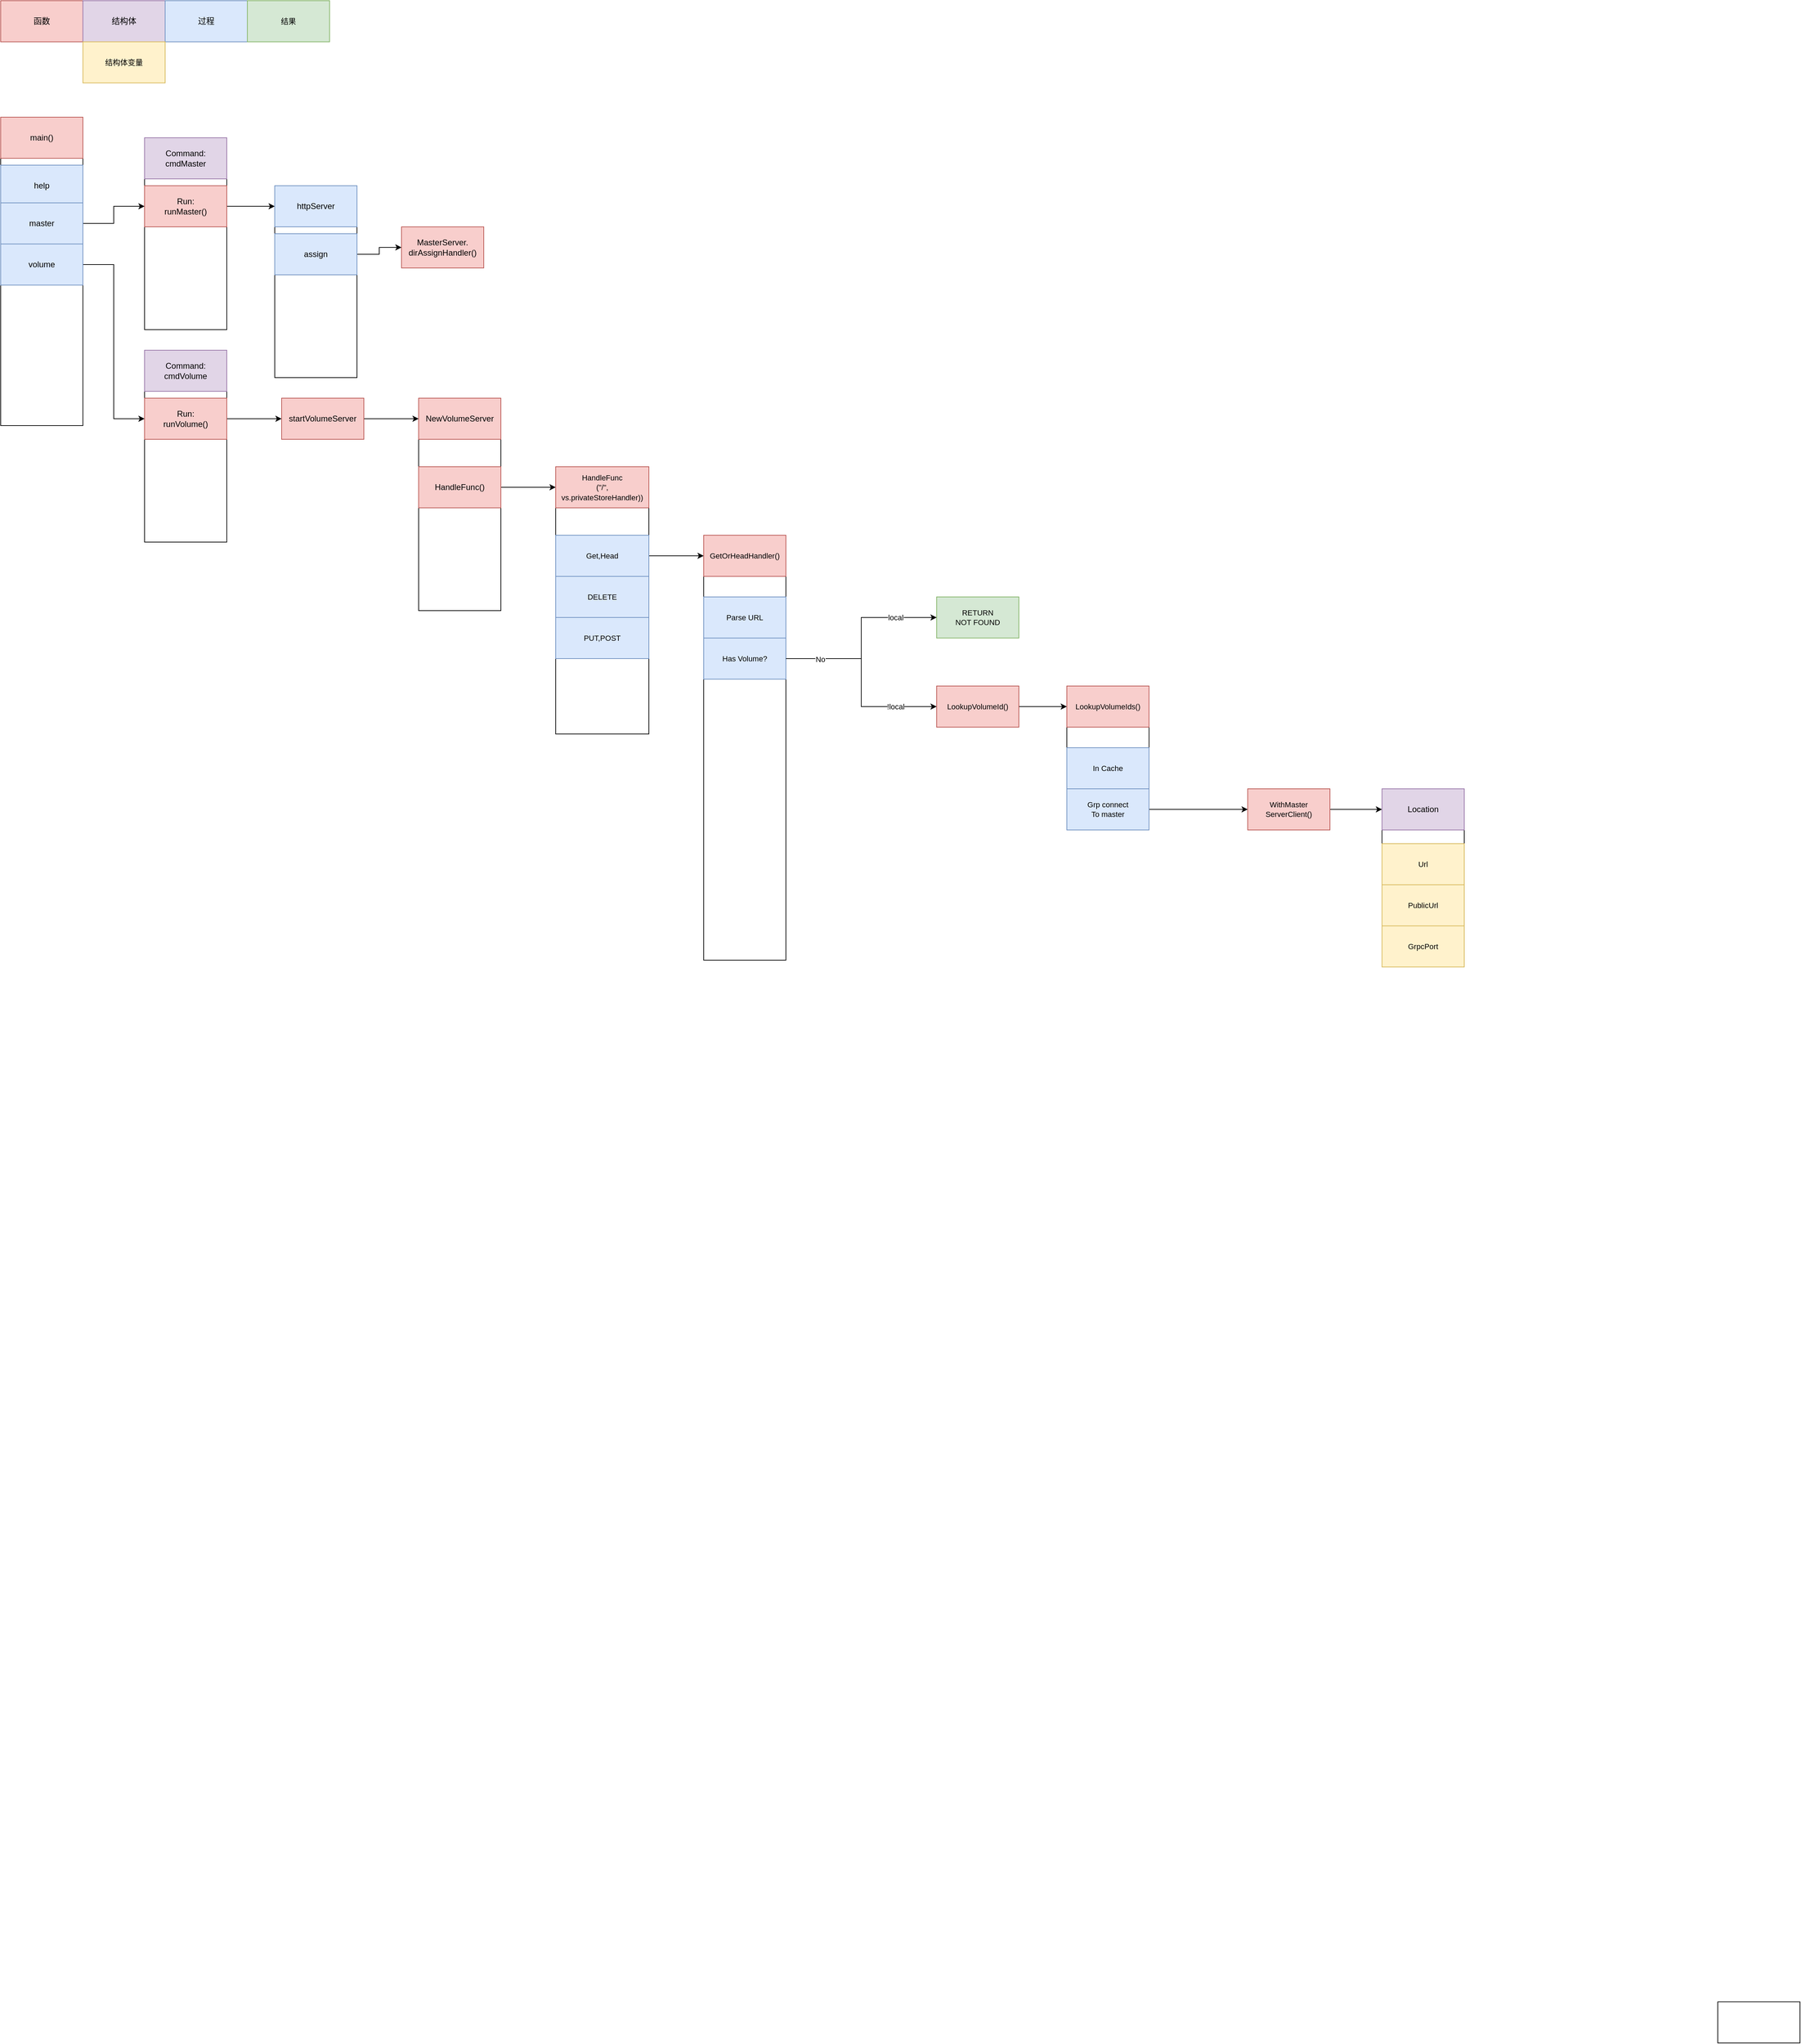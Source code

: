 <mxfile version="17.1.0" type="github" pages="2">
  <diagram id="TKP_l_NkvEUhYhY9nVAE" name="Seaweed Main">
    <mxGraphModel dx="2729" dy="1444" grid="1" gridSize="10" guides="1" tooltips="1" connect="1" arrows="1" fold="1" page="1" pageScale="1" pageWidth="827" pageHeight="1169" math="0" shadow="0">
      <root>
        <mxCell id="0" />
        <mxCell id="1" parent="0" />
        <mxCell id="2QZp9TgIWVi5iaSMI0KW-8" value="" style="edgeStyle=orthogonalEdgeStyle;rounded=0;orthogonalLoop=1;jettySize=auto;html=1;" edge="1" parent="1" source="2QZp9TgIWVi5iaSMI0KW-6" target="2QZp9TgIWVi5iaSMI0KW-7">
          <mxGeometry relative="1" as="geometry" />
        </mxCell>
        <mxCell id="2QZp9TgIWVi5iaSMI0KW-13" value="" style="edgeStyle=orthogonalEdgeStyle;rounded=0;orthogonalLoop=1;jettySize=auto;html=1;" edge="1" parent="1" source="2QZp9TgIWVi5iaSMI0KW-7" target="2QZp9TgIWVi5iaSMI0KW-12">
          <mxGeometry relative="1" as="geometry" />
        </mxCell>
        <mxCell id="2QZp9TgIWVi5iaSMI0KW-14" value="" style="rounded=0;whiteSpace=wrap;html=1;" vertex="1" parent="1">
          <mxGeometry x="424" y="280" width="120" height="280" as="geometry" />
        </mxCell>
        <mxCell id="2QZp9TgIWVi5iaSMI0KW-12" value="httpServer" style="whiteSpace=wrap;html=1;rounded=0;fillColor=#dae8fc;strokeColor=#6c8ebf;" vertex="1" parent="1">
          <mxGeometry x="424" y="280" width="120" height="60" as="geometry" />
        </mxCell>
        <mxCell id="2QZp9TgIWVi5iaSMI0KW-15" style="edgeStyle=orthogonalEdgeStyle;rounded=0;orthogonalLoop=1;jettySize=auto;html=1;exitX=0.5;exitY=1;exitDx=0;exitDy=0;" edge="1" parent="1" source="2QZp9TgIWVi5iaSMI0KW-12" target="2QZp9TgIWVi5iaSMI0KW-12">
          <mxGeometry relative="1" as="geometry" />
        </mxCell>
        <mxCell id="2QZp9TgIWVi5iaSMI0KW-18" value="" style="edgeStyle=orthogonalEdgeStyle;rounded=0;orthogonalLoop=1;jettySize=auto;html=1;" edge="1" parent="1" source="2QZp9TgIWVi5iaSMI0KW-16" target="2QZp9TgIWVi5iaSMI0KW-17">
          <mxGeometry relative="1" as="geometry" />
        </mxCell>
        <mxCell id="2QZp9TgIWVi5iaSMI0KW-16" value="assign" style="rounded=0;whiteSpace=wrap;html=1;fillColor=#dae8fc;strokeColor=#6c8ebf;" vertex="1" parent="1">
          <mxGeometry x="424" y="350" width="120" height="60" as="geometry" />
        </mxCell>
        <mxCell id="2QZp9TgIWVi5iaSMI0KW-17" value="MasterServer.&lt;br&gt;dirAssignHandler()" style="whiteSpace=wrap;html=1;rounded=0;fillColor=#f8cecc;strokeColor=#b85450;gradientColor=none;" vertex="1" parent="1">
          <mxGeometry x="609" y="340" width="120" height="60" as="geometry" />
        </mxCell>
        <mxCell id="2QZp9TgIWVi5iaSMI0KW-21" value="" style="rounded=0;whiteSpace=wrap;html=1;" vertex="1" parent="1">
          <mxGeometry x="234" y="210" width="120" height="280" as="geometry" />
        </mxCell>
        <mxCell id="2QZp9TgIWVi5iaSMI0KW-7" value="Run:&lt;br&gt;runMaster()" style="whiteSpace=wrap;html=1;rounded=0;fillColor=#f8cecc;strokeColor=#b85450;" vertex="1" parent="1">
          <mxGeometry x="234" y="280" width="120" height="60" as="geometry" />
        </mxCell>
        <mxCell id="2QZp9TgIWVi5iaSMI0KW-22" value="Command:&lt;br&gt;cmdMaster" style="rounded=0;whiteSpace=wrap;html=1;fillColor=#e1d5e7;strokeColor=#9673a6;" vertex="1" parent="1">
          <mxGeometry x="234" y="210" width="120" height="60" as="geometry" />
        </mxCell>
        <mxCell id="2QZp9TgIWVi5iaSMI0KW-24" value="函数" style="rounded=0;whiteSpace=wrap;html=1;fillColor=#f8cecc;strokeColor=#b85450;" vertex="1" parent="1">
          <mxGeometry x="24" y="10" width="120" height="60" as="geometry" />
        </mxCell>
        <mxCell id="2QZp9TgIWVi5iaSMI0KW-25" value="结构体" style="rounded=0;whiteSpace=wrap;html=1;fillColor=#e1d5e7;strokeColor=#9673a6;" vertex="1" parent="1">
          <mxGeometry x="144" y="10" width="120" height="60" as="geometry" />
        </mxCell>
        <mxCell id="2QZp9TgIWVi5iaSMI0KW-26" value="过程" style="rounded=0;whiteSpace=wrap;html=1;fillColor=#dae8fc;strokeColor=#6c8ebf;" vertex="1" parent="1">
          <mxGeometry x="264" y="10" width="120" height="60" as="geometry" />
        </mxCell>
        <mxCell id="2QZp9TgIWVi5iaSMI0KW-33" style="edgeStyle=orthogonalEdgeStyle;rounded=0;orthogonalLoop=1;jettySize=auto;html=1;exitX=1;exitY=0.5;exitDx=0;exitDy=0;entryX=0;entryY=0.5;entryDx=0;entryDy=0;" edge="1" parent="1" source="2QZp9TgIWVi5iaSMI0KW-29" target="2QZp9TgIWVi5iaSMI0KW-31">
          <mxGeometry relative="1" as="geometry" />
        </mxCell>
        <mxCell id="2QZp9TgIWVi5iaSMI0KW-30" value="" style="rounded=0;whiteSpace=wrap;html=1;" vertex="1" parent="1">
          <mxGeometry x="234" y="520" width="120" height="280" as="geometry" />
        </mxCell>
        <mxCell id="2QZp9TgIWVi5iaSMI0KW-37" value="" style="edgeStyle=orthogonalEdgeStyle;rounded=0;orthogonalLoop=1;jettySize=auto;html=1;" edge="1" parent="1" source="2QZp9TgIWVi5iaSMI0KW-31" target="2QZp9TgIWVi5iaSMI0KW-36">
          <mxGeometry relative="1" as="geometry" />
        </mxCell>
        <mxCell id="2QZp9TgIWVi5iaSMI0KW-31" value="Run:&lt;br&gt;runVolume()" style="whiteSpace=wrap;html=1;rounded=0;fillColor=#f8cecc;strokeColor=#b85450;" vertex="1" parent="1">
          <mxGeometry x="234" y="590" width="120" height="60" as="geometry" />
        </mxCell>
        <mxCell id="2QZp9TgIWVi5iaSMI0KW-32" value="Command:&lt;br&gt;cmdVolume" style="rounded=0;whiteSpace=wrap;html=1;fillColor=#e1d5e7;strokeColor=#9673a6;" vertex="1" parent="1">
          <mxGeometry x="234" y="520" width="120" height="60" as="geometry" />
        </mxCell>
        <mxCell id="2QZp9TgIWVi5iaSMI0KW-35" value="" style="rounded=0;whiteSpace=wrap;html=1;gradientColor=none;" vertex="1" parent="1">
          <mxGeometry x="2530" y="2930" width="120" height="60" as="geometry" />
        </mxCell>
        <mxCell id="2QZp9TgIWVi5iaSMI0KW-40" value="" style="edgeStyle=orthogonalEdgeStyle;rounded=0;orthogonalLoop=1;jettySize=auto;html=1;" edge="1" parent="1" source="2QZp9TgIWVi5iaSMI0KW-36" target="2QZp9TgIWVi5iaSMI0KW-39">
          <mxGeometry relative="1" as="geometry" />
        </mxCell>
        <mxCell id="2QZp9TgIWVi5iaSMI0KW-36" value="startVolumeServer" style="whiteSpace=wrap;html=1;rounded=0;fillColor=#f8cecc;strokeColor=#b85450;" vertex="1" parent="1">
          <mxGeometry x="434" y="590" width="120" height="60" as="geometry" />
        </mxCell>
        <mxCell id="2QZp9TgIWVi5iaSMI0KW-38" value="" style="group" vertex="1" connectable="0" parent="1">
          <mxGeometry x="24" y="180" width="120" height="450" as="geometry" />
        </mxCell>
        <mxCell id="2QZp9TgIWVi5iaSMI0KW-1" value="" style="rounded=0;whiteSpace=wrap;html=1;" vertex="1" parent="2QZp9TgIWVi5iaSMI0KW-38">
          <mxGeometry width="120" height="450" as="geometry" />
        </mxCell>
        <mxCell id="2QZp9TgIWVi5iaSMI0KW-2" value="main()" style="rounded=0;whiteSpace=wrap;html=1;fillColor=#f8cecc;strokeColor=#b85450;" vertex="1" parent="2QZp9TgIWVi5iaSMI0KW-38">
          <mxGeometry width="120" height="60" as="geometry" />
        </mxCell>
        <mxCell id="2QZp9TgIWVi5iaSMI0KW-4" value="help" style="rounded=0;whiteSpace=wrap;html=1;fillColor=#dae8fc;strokeColor=#6c8ebf;" vertex="1" parent="2QZp9TgIWVi5iaSMI0KW-38">
          <mxGeometry y="70" width="120" height="60" as="geometry" />
        </mxCell>
        <mxCell id="2QZp9TgIWVi5iaSMI0KW-6" value="master" style="rounded=0;whiteSpace=wrap;html=1;fillColor=#dae8fc;strokeColor=#6c8ebf;" vertex="1" parent="2QZp9TgIWVi5iaSMI0KW-38">
          <mxGeometry y="125" width="120" height="60" as="geometry" />
        </mxCell>
        <mxCell id="2QZp9TgIWVi5iaSMI0KW-29" value="volume" style="rounded=0;whiteSpace=wrap;html=1;fillColor=#dae8fc;strokeColor=#6c8ebf;" vertex="1" parent="2QZp9TgIWVi5iaSMI0KW-38">
          <mxGeometry y="185" width="120" height="60" as="geometry" />
        </mxCell>
        <mxCell id="2QZp9TgIWVi5iaSMI0KW-41" value="" style="rounded=0;whiteSpace=wrap;html=1;gradientColor=none;" vertex="1" parent="1">
          <mxGeometry x="634" y="590" width="120" height="310" as="geometry" />
        </mxCell>
        <mxCell id="2QZp9TgIWVi5iaSMI0KW-39" value="NewVolumeServer" style="whiteSpace=wrap;html=1;rounded=0;fillColor=#f8cecc;strokeColor=#b85450;" vertex="1" parent="1">
          <mxGeometry x="634" y="590" width="120" height="60" as="geometry" />
        </mxCell>
        <mxCell id="2QZp9TgIWVi5iaSMI0KW-45" value="" style="edgeStyle=orthogonalEdgeStyle;rounded=0;orthogonalLoop=1;jettySize=auto;html=1;" edge="1" parent="1" source="2QZp9TgIWVi5iaSMI0KW-43" target="2QZp9TgIWVi5iaSMI0KW-44">
          <mxGeometry relative="1" as="geometry" />
        </mxCell>
        <mxCell id="2QZp9TgIWVi5iaSMI0KW-43" value="HandleFunc()" style="rounded=0;whiteSpace=wrap;html=1;fillColor=#f8cecc;strokeColor=#b85450;" vertex="1" parent="1">
          <mxGeometry x="634" y="690" width="120" height="60" as="geometry" />
        </mxCell>
        <mxCell id="2QZp9TgIWVi5iaSMI0KW-46" value="" style="rounded=0;whiteSpace=wrap;html=1;fontSize=11;gradientColor=none;" vertex="1" parent="1">
          <mxGeometry x="834" y="690" width="136" height="390" as="geometry" />
        </mxCell>
        <mxCell id="2QZp9TgIWVi5iaSMI0KW-44" value="&lt;font style=&quot;font-size: 11px&quot;&gt;HandleFunc&lt;br style=&quot;font-size: 11px&quot;&gt;(&quot;/&quot;,&lt;br&gt;vs.privateStoreHandler))&lt;/font&gt;" style="rounded=0;whiteSpace=wrap;html=1;fillColor=#f8cecc;strokeColor=#b85450;align=center;verticalAlign=middle;" vertex="1" parent="1">
          <mxGeometry x="834" y="690" width="136" height="60" as="geometry" />
        </mxCell>
        <mxCell id="2QZp9TgIWVi5iaSMI0KW-55" style="edgeStyle=orthogonalEdgeStyle;rounded=0;orthogonalLoop=1;jettySize=auto;html=1;exitX=1;exitY=0.5;exitDx=0;exitDy=0;entryX=0;entryY=0.5;entryDx=0;entryDy=0;fontSize=11;" edge="1" parent="1" source="2QZp9TgIWVi5iaSMI0KW-47" target="2QZp9TgIWVi5iaSMI0KW-54">
          <mxGeometry relative="1" as="geometry" />
        </mxCell>
        <mxCell id="2QZp9TgIWVi5iaSMI0KW-47" value="Get,Head" style="rounded=0;whiteSpace=wrap;html=1;fontSize=11;fillColor=#dae8fc;strokeColor=#6c8ebf;" vertex="1" parent="1">
          <mxGeometry x="834" y="790" width="136" height="60" as="geometry" />
        </mxCell>
        <mxCell id="2QZp9TgIWVi5iaSMI0KW-48" value="DELETE" style="rounded=0;whiteSpace=wrap;html=1;fontSize=11;fillColor=#dae8fc;strokeColor=#6c8ebf;" vertex="1" parent="1">
          <mxGeometry x="834" y="850" width="136" height="60" as="geometry" />
        </mxCell>
        <mxCell id="2QZp9TgIWVi5iaSMI0KW-49" value="PUT,POST" style="rounded=0;whiteSpace=wrap;html=1;fontSize=11;fillColor=#dae8fc;strokeColor=#6c8ebf;" vertex="1" parent="1">
          <mxGeometry x="834" y="910" width="136" height="60" as="geometry" />
        </mxCell>
        <mxCell id="2QZp9TgIWVi5iaSMI0KW-56" value="" style="rounded=0;whiteSpace=wrap;html=1;fontSize=11;gradientColor=none;" vertex="1" parent="1">
          <mxGeometry x="1050" y="790" width="120" height="620" as="geometry" />
        </mxCell>
        <mxCell id="2QZp9TgIWVi5iaSMI0KW-54" value="GetOrHeadHandler()" style="rounded=0;whiteSpace=wrap;html=1;fontSize=11;fillColor=#f8cecc;strokeColor=#b85450;" vertex="1" parent="1">
          <mxGeometry x="1050" y="790" width="120" height="60" as="geometry" />
        </mxCell>
        <mxCell id="2QZp9TgIWVi5iaSMI0KW-57" value="Parse URL" style="rounded=0;whiteSpace=wrap;html=1;fontSize=11;fillColor=#dae8fc;strokeColor=#6c8ebf;" vertex="1" parent="1">
          <mxGeometry x="1050" y="880" width="120" height="60" as="geometry" />
        </mxCell>
        <mxCell id="2QZp9TgIWVi5iaSMI0KW-58" value="Has Volume?" style="rounded=0;whiteSpace=wrap;html=1;fontSize=11;fillColor=#dae8fc;strokeColor=#6c8ebf;" vertex="1" parent="1">
          <mxGeometry x="1050" y="940" width="120" height="60" as="geometry" />
        </mxCell>
        <mxCell id="2QZp9TgIWVi5iaSMI0KW-61" value="RETURN&lt;br&gt;NOT FOUND" style="rounded=0;whiteSpace=wrap;html=1;fontSize=11;fillColor=#d5e8d4;strokeColor=#82b366;" vertex="1" parent="1">
          <mxGeometry x="1390" y="880" width="120" height="60" as="geometry" />
        </mxCell>
        <mxCell id="2QZp9TgIWVi5iaSMI0KW-62" value="结果" style="rounded=0;whiteSpace=wrap;html=1;fontSize=11;fillColor=#d5e8d4;strokeColor=#82b366;" vertex="1" parent="1">
          <mxGeometry x="384" y="10" width="120" height="60" as="geometry" />
        </mxCell>
        <mxCell id="2QZp9TgIWVi5iaSMI0KW-65" value="" style="rounded=0;whiteSpace=wrap;html=1;fontSize=11;gradientColor=none;" vertex="1" parent="1">
          <mxGeometry x="1580" y="1010" width="120" height="210" as="geometry" />
        </mxCell>
        <mxCell id="2QZp9TgIWVi5iaSMI0KW-64" value="LookupVolumeIds()" style="rounded=0;whiteSpace=wrap;html=1;fontSize=11;fillColor=#f8cecc;strokeColor=#b85450;" vertex="1" parent="1">
          <mxGeometry x="1580" y="1010" width="120" height="60" as="geometry" />
        </mxCell>
        <mxCell id="2QZp9TgIWVi5iaSMI0KW-66" value="In Cache" style="rounded=0;whiteSpace=wrap;html=1;fontSize=11;fillColor=#dae8fc;strokeColor=#6c8ebf;" vertex="1" parent="1">
          <mxGeometry x="1580" y="1100" width="120" height="60" as="geometry" />
        </mxCell>
        <mxCell id="2QZp9TgIWVi5iaSMI0KW-77" style="edgeStyle=orthogonalEdgeStyle;rounded=0;orthogonalLoop=1;jettySize=auto;html=1;exitX=1;exitY=0.5;exitDx=0;exitDy=0;entryX=0;entryY=0.5;entryDx=0;entryDy=0;fontSize=11;" edge="1" parent="1" source="2QZp9TgIWVi5iaSMI0KW-67" target="2QZp9TgIWVi5iaSMI0KW-75">
          <mxGeometry relative="1" as="geometry" />
        </mxCell>
        <mxCell id="2QZp9TgIWVi5iaSMI0KW-67" value="Grp connect&lt;br&gt;To master" style="rounded=0;whiteSpace=wrap;html=1;fontSize=11;fillColor=#dae8fc;strokeColor=#6c8ebf;" vertex="1" parent="1">
          <mxGeometry x="1580" y="1160" width="120" height="60" as="geometry" />
        </mxCell>
        <mxCell id="2QZp9TgIWVi5iaSMI0KW-72" value="" style="group" vertex="1" connectable="0" parent="1">
          <mxGeometry x="1170.263" y="970.526" as="geometry" />
        </mxCell>
        <mxCell id="2QZp9TgIWVi5iaSMI0KW-60" style="edgeStyle=orthogonalEdgeStyle;rounded=0;orthogonalLoop=1;jettySize=auto;html=1;exitX=1;exitY=0.5;exitDx=0;exitDy=0;fontSize=11;" edge="1" parent="2QZp9TgIWVi5iaSMI0KW-72" source="2QZp9TgIWVi5iaSMI0KW-58">
          <mxGeometry relative="1" as="geometry">
            <mxPoint as="targetPoint" />
          </mxGeometry>
        </mxCell>
        <mxCell id="2QZp9TgIWVi5iaSMI0KW-63" style="edgeStyle=orthogonalEdgeStyle;rounded=0;orthogonalLoop=1;jettySize=auto;html=1;exitX=1;exitY=0.5;exitDx=0;exitDy=0;entryX=0;entryY=0.5;entryDx=0;entryDy=0;fontSize=11;" edge="1" parent="2QZp9TgIWVi5iaSMI0KW-72" source="2QZp9TgIWVi5iaSMI0KW-58" target="2QZp9TgIWVi5iaSMI0KW-61">
          <mxGeometry relative="1" as="geometry" />
        </mxCell>
        <mxCell id="2QZp9TgIWVi5iaSMI0KW-70" value="local" style="edgeLabel;html=1;align=center;verticalAlign=middle;resizable=0;points=[];fontSize=11;" vertex="1" connectable="0" parent="2QZp9TgIWVi5iaSMI0KW-63">
          <mxGeometry x="0.628" y="-1" relative="1" as="geometry">
            <mxPoint x="-8" y="-1" as="offset" />
          </mxGeometry>
        </mxCell>
        <mxCell id="pUnvvQ5tQq9JGl1ZnXXA-2" style="edgeStyle=orthogonalEdgeStyle;rounded=0;orthogonalLoop=1;jettySize=auto;html=1;exitX=1;exitY=0.5;exitDx=0;exitDy=0;fontSize=11;endArrow=classic;endFill=1;" edge="1" parent="1" source="2QZp9TgIWVi5iaSMI0KW-75" target="pUnvvQ5tQq9JGl1ZnXXA-1">
          <mxGeometry relative="1" as="geometry" />
        </mxCell>
        <mxCell id="2QZp9TgIWVi5iaSMI0KW-75" value="WithMaster&lt;br&gt;ServerClient()" style="rounded=0;whiteSpace=wrap;html=1;fontSize=11;fillColor=#f8cecc;strokeColor=#b85450;" vertex="1" parent="1">
          <mxGeometry x="1844" y="1160" width="120" height="60" as="geometry" />
        </mxCell>
        <mxCell id="2QZp9TgIWVi5iaSMI0KW-79" style="edgeStyle=orthogonalEdgeStyle;rounded=0;orthogonalLoop=1;jettySize=auto;html=1;exitX=1;exitY=0.5;exitDx=0;exitDy=0;entryX=0;entryY=0.5;entryDx=0;entryDy=0;fontSize=11;" edge="1" parent="1" source="2QZp9TgIWVi5iaSMI0KW-78" target="2QZp9TgIWVi5iaSMI0KW-64">
          <mxGeometry relative="1" as="geometry" />
        </mxCell>
        <mxCell id="2QZp9TgIWVi5iaSMI0KW-78" value="LookupVolumeId()" style="rounded=0;whiteSpace=wrap;html=1;fontSize=11;fillColor=#f8cecc;strokeColor=#b85450;" vertex="1" parent="1">
          <mxGeometry x="1390" y="1010" width="120" height="60" as="geometry" />
        </mxCell>
        <mxCell id="2QZp9TgIWVi5iaSMI0KW-68" style="edgeStyle=orthogonalEdgeStyle;rounded=0;orthogonalLoop=1;jettySize=auto;html=1;exitX=1;exitY=0.5;exitDx=0;exitDy=0;entryX=0;entryY=0.5;entryDx=0;entryDy=0;fontSize=11;" edge="1" parent="1" source="2QZp9TgIWVi5iaSMI0KW-58" target="2QZp9TgIWVi5iaSMI0KW-78">
          <mxGeometry relative="1" as="geometry" />
        </mxCell>
        <mxCell id="2QZp9TgIWVi5iaSMI0KW-69" value="!local" style="edgeLabel;html=1;align=center;verticalAlign=middle;resizable=0;points=[];fontSize=11;" vertex="1" connectable="0" parent="2QZp9TgIWVi5iaSMI0KW-68">
          <mxGeometry x="0.474" y="-2" relative="1" as="geometry">
            <mxPoint x="16" y="-2" as="offset" />
          </mxGeometry>
        </mxCell>
        <mxCell id="2QZp9TgIWVi5iaSMI0KW-71" value="No" style="edgeLabel;html=1;align=center;verticalAlign=middle;resizable=0;points=[];fontSize=11;" vertex="1" connectable="0" parent="2QZp9TgIWVi5iaSMI0KW-68">
          <mxGeometry x="-0.713" y="-1" relative="1" as="geometry">
            <mxPoint x="8" as="offset" />
          </mxGeometry>
        </mxCell>
        <mxCell id="pUnvvQ5tQq9JGl1ZnXXA-3" value="" style="rounded=0;whiteSpace=wrap;html=1;fontSize=11;" vertex="1" parent="1">
          <mxGeometry x="2040" y="1160" width="120" height="260" as="geometry" />
        </mxCell>
        <mxCell id="pUnvvQ5tQq9JGl1ZnXXA-1" value="Location" style="rounded=0;whiteSpace=wrap;html=1;fillColor=#e1d5e7;strokeColor=#9673a6;" vertex="1" parent="1">
          <mxGeometry x="2040" y="1160" width="120" height="60" as="geometry" />
        </mxCell>
        <mxCell id="pUnvvQ5tQq9JGl1ZnXXA-4" value="Url&lt;span style=&quot;color: rgba(0 , 0 , 0 , 0) ; font-family: monospace ; font-size: 0px&quot;&gt;%3CmxGraphModel%3E%3Croot%3E%3CmxCell%20id%3D%220%22%2F%3E%3CmxCell%20id%3D%221%22%20parent%3D%220%22%2F%3E%3CmxCell%20id%3D%222%22%20value%3D%22%E7%BB%93%E6%9E%84%E4%BD%93%22%20style%3D%22rounded%3D0%3BwhiteSpace%3Dwrap%3Bhtml%3D1%3BfillColor%3D%23e1d5e7%3BstrokeColor%3D%239673a6%3B%22%20vertex%3D%221%22%20parent%3D%221%22%3E%3CmxGeometry%20x%3D%22144%22%20y%3D%2210%22%20width%3D%22120%22%20height%3D%2260%22%20as%3D%22geometry%22%2F%3E%3C%2FmxCell%3E%3C%2Froot%3E%3C%2FmxGraphModel%3E&lt;/span&gt;" style="rounded=0;whiteSpace=wrap;html=1;fontSize=11;fillColor=#fff2cc;strokeColor=#d6b656;" vertex="1" parent="1">
          <mxGeometry x="2040" y="1240" width="120" height="60" as="geometry" />
        </mxCell>
        <mxCell id="pUnvvQ5tQq9JGl1ZnXXA-5" value="PublicUrl" style="rounded=0;whiteSpace=wrap;html=1;fontSize=11;fillColor=#fff2cc;strokeColor=#d6b656;" vertex="1" parent="1">
          <mxGeometry x="2040" y="1300" width="120" height="60" as="geometry" />
        </mxCell>
        <mxCell id="pUnvvQ5tQq9JGl1ZnXXA-6" value="GrpcPort" style="rounded=0;whiteSpace=wrap;html=1;fontSize=11;fillColor=#fff2cc;strokeColor=#d6b656;" vertex="1" parent="1">
          <mxGeometry x="2040" y="1360" width="120" height="60" as="geometry" />
        </mxCell>
        <mxCell id="pUnvvQ5tQq9JGl1ZnXXA-7" value="结构体变量" style="rounded=0;whiteSpace=wrap;html=1;fontSize=11;fillColor=#fff2cc;strokeColor=#d6b656;" vertex="1" parent="1">
          <mxGeometry x="144" y="70" width="120" height="60" as="geometry" />
        </mxCell>
      </root>
    </mxGraphModel>
  </diagram>
  <diagram id="rbpQ4WwVSvaWabQ_qFNr" name="Struct">
    <mxGraphModel dx="2047" dy="1083" grid="1" gridSize="10" guides="1" tooltips="1" connect="1" arrows="1" fold="1" page="1" pageScale="1" pageWidth="827" pageHeight="1169" math="0" shadow="0">
      <root>
        <mxCell id="4Ap923If_wzQnMoXxm1m-0" />
        <mxCell id="4Ap923If_wzQnMoXxm1m-1" parent="4Ap923If_wzQnMoXxm1m-0" />
        <mxCell id="lUZkWioY5GCdkVhL7_yo-1" value="" style="rounded=0;whiteSpace=wrap;html=1;fontSize=11;gradientColor=none;" vertex="1" parent="4Ap923If_wzQnMoXxm1m-1">
          <mxGeometry x="20" y="170" width="120" height="440" as="geometry" />
        </mxCell>
        <mxCell id="lUZkWioY5GCdkVhL7_yo-0" value="Command" style="whiteSpace=wrap;html=1;fontSize=11;fillColor=#e1d5e7;strokeColor=#9673a6;" vertex="1" parent="4Ap923If_wzQnMoXxm1m-1">
          <mxGeometry x="20" y="170" width="120" height="60" as="geometry" />
        </mxCell>
        <mxCell id="lUZkWioY5GCdkVhL7_yo-2" value="结构体名" style="rounded=0;whiteSpace=wrap;html=1;fontSize=11;fillColor=#e1d5e7;strokeColor=#9673a6;" vertex="1" parent="4Ap923If_wzQnMoXxm1m-1">
          <mxGeometry x="20" y="20" width="120" height="60" as="geometry" />
        </mxCell>
        <mxCell id="lUZkWioY5GCdkVhL7_yo-15" style="edgeStyle=orthogonalEdgeStyle;rounded=0;orthogonalLoop=1;jettySize=auto;html=1;exitX=1;exitY=0.5;exitDx=0;exitDy=0;entryX=0;entryY=0.5;entryDx=0;entryDy=0;fontSize=11;endArrow=classic;endFill=1;" edge="1" parent="4Ap923If_wzQnMoXxm1m-1" source="lUZkWioY5GCdkVhL7_yo-3" target="lUZkWioY5GCdkVhL7_yo-10">
          <mxGeometry relative="1" as="geometry" />
        </mxCell>
        <mxCell id="lUZkWioY5GCdkVhL7_yo-3" value="Run&lt;br&gt;:&lt;br&gt;func" style="rounded=0;whiteSpace=wrap;html=1;fontSize=11;fillColor=#fff2cc;strokeColor=#d6b656;" vertex="1" parent="4Ap923If_wzQnMoXxm1m-1">
          <mxGeometry x="20" y="250" width="120" height="60" as="geometry" />
        </mxCell>
        <mxCell id="lUZkWioY5GCdkVhL7_yo-16" style="edgeStyle=orthogonalEdgeStyle;rounded=0;orthogonalLoop=1;jettySize=auto;html=1;exitX=1;exitY=0.5;exitDx=0;exitDy=0;fontSize=11;endArrow=classic;endFill=1;" edge="1" parent="4Ap923If_wzQnMoXxm1m-1" source="lUZkWioY5GCdkVhL7_yo-4" target="lUZkWioY5GCdkVhL7_yo-12">
          <mxGeometry relative="1" as="geometry" />
        </mxCell>
        <mxCell id="lUZkWioY5GCdkVhL7_yo-4" value="UsageLine&lt;br&gt;:&lt;br&gt;string" style="rounded=0;whiteSpace=wrap;html=1;fontSize=11;fillColor=#fff2cc;strokeColor=#d6b656;" vertex="1" parent="4Ap923If_wzQnMoXxm1m-1">
          <mxGeometry x="20" y="310" width="120" height="60" as="geometry" />
        </mxCell>
        <mxCell id="lUZkWioY5GCdkVhL7_yo-17" style="edgeStyle=orthogonalEdgeStyle;rounded=0;orthogonalLoop=1;jettySize=auto;html=1;exitX=1;exitY=0.5;exitDx=0;exitDy=0;entryX=0;entryY=0.5;entryDx=0;entryDy=0;fontSize=11;endArrow=classic;endFill=1;" edge="1" parent="4Ap923If_wzQnMoXxm1m-1" source="lUZkWioY5GCdkVhL7_yo-5" target="lUZkWioY5GCdkVhL7_yo-13">
          <mxGeometry relative="1" as="geometry" />
        </mxCell>
        <mxCell id="lUZkWioY5GCdkVhL7_yo-5" value="Short&lt;br&gt;:&lt;br&gt;string" style="rounded=0;whiteSpace=wrap;html=1;fontSize=11;fillColor=#fff2cc;strokeColor=#d6b656;" vertex="1" parent="4Ap923If_wzQnMoXxm1m-1">
          <mxGeometry x="20" y="370" width="120" height="60" as="geometry" />
        </mxCell>
        <mxCell id="lUZkWioY5GCdkVhL7_yo-18" style="edgeStyle=orthogonalEdgeStyle;rounded=0;orthogonalLoop=1;jettySize=auto;html=1;exitX=1;exitY=0.5;exitDx=0;exitDy=0;entryX=0;entryY=0.5;entryDx=0;entryDy=0;fontSize=11;endArrow=classic;endFill=1;" edge="1" parent="4Ap923If_wzQnMoXxm1m-1" source="lUZkWioY5GCdkVhL7_yo-6" target="lUZkWioY5GCdkVhL7_yo-14">
          <mxGeometry relative="1" as="geometry" />
        </mxCell>
        <mxCell id="lUZkWioY5GCdkVhL7_yo-6" value="Long&lt;br&gt;:&lt;br&gt;string" style="rounded=0;whiteSpace=wrap;html=1;fontSize=11;fillColor=#fff2cc;strokeColor=#d6b656;" vertex="1" parent="4Ap923If_wzQnMoXxm1m-1">
          <mxGeometry x="20" y="430" width="120" height="60" as="geometry" />
        </mxCell>
        <mxCell id="lUZkWioY5GCdkVhL7_yo-20" style="edgeStyle=orthogonalEdgeStyle;rounded=0;orthogonalLoop=1;jettySize=auto;html=1;exitX=1;exitY=0.5;exitDx=0;exitDy=0;entryX=0;entryY=0.5;entryDx=0;entryDy=0;fontSize=11;endArrow=classic;endFill=1;" edge="1" parent="4Ap923If_wzQnMoXxm1m-1" source="lUZkWioY5GCdkVhL7_yo-7" target="lUZkWioY5GCdkVhL7_yo-19">
          <mxGeometry relative="1" as="geometry" />
        </mxCell>
        <mxCell id="lUZkWioY5GCdkVhL7_yo-7" value="Flag&lt;br&gt;:&lt;br&gt;flag.FlagSet" style="rounded=0;whiteSpace=wrap;html=1;fontSize=11;fillColor=#fff2cc;strokeColor=#d6b656;" vertex="1" parent="4Ap923If_wzQnMoXxm1m-1">
          <mxGeometry x="20" y="490" width="120" height="60" as="geometry" />
        </mxCell>
        <mxCell id="lUZkWioY5GCdkVhL7_yo-8" value="IsDebug&lt;br&gt;:&lt;br&gt;bool" style="rounded=0;whiteSpace=wrap;html=1;fontSize=11;fillColor=#fff2cc;strokeColor=#d6b656;" vertex="1" parent="4Ap923If_wzQnMoXxm1m-1">
          <mxGeometry x="20" y="550" width="120" height="60" as="geometry" />
        </mxCell>
        <mxCell id="lUZkWioY5GCdkVhL7_yo-9" value="成员名" style="rounded=0;whiteSpace=wrap;html=1;fontSize=11;fillColor=#fff2cc;strokeColor=#d6b656;" vertex="1" parent="4Ap923If_wzQnMoXxm1m-1">
          <mxGeometry x="140" y="20" width="120" height="60" as="geometry" />
        </mxCell>
        <mxCell id="lUZkWioY5GCdkVhL7_yo-11" value="注释" style="rounded=0;whiteSpace=wrap;html=1;fontSize=11;fillColor=#f5f5f5;fontColor=#333333;strokeColor=#666666;" vertex="1" parent="4Ap923If_wzQnMoXxm1m-1">
          <mxGeometry x="260" y="20" width="120" height="60" as="geometry" />
        </mxCell>
        <mxCell id="lUZkWioY5GCdkVhL7_yo-22" value="" style="rounded=0;whiteSpace=wrap;html=1;fontSize=11;" vertex="1" parent="4Ap923If_wzQnMoXxm1m-1">
          <mxGeometry x="240" y="170" width="120" height="430" as="geometry" />
        </mxCell>
        <mxCell id="lUZkWioY5GCdkVhL7_yo-10" value="command的运行主函数" style="rounded=0;whiteSpace=wrap;html=1;fontSize=11;fillColor=#f5f5f5;fontColor=#333333;strokeColor=#666666;" vertex="1" parent="4Ap923If_wzQnMoXxm1m-1">
          <mxGeometry x="240" y="250" width="120" height="60" as="geometry" />
        </mxCell>
        <mxCell id="lUZkWioY5GCdkVhL7_yo-12" value="一行使用信息，或者说是示例。&lt;br&gt;command 名就是从这个信息中提取第一个单词得到的。" style="rounded=0;whiteSpace=wrap;html=1;fontSize=11;fillColor=#f5f5f5;fontColor=#333333;strokeColor=#666666;" vertex="1" parent="4Ap923If_wzQnMoXxm1m-1">
          <mxGeometry x="240" y="310" width="120" height="110" as="geometry" />
        </mxCell>
        <mxCell id="lUZkWioY5GCdkVhL7_yo-13" value="help中的简短描述。&lt;br&gt;go help 的输出" style="rounded=0;whiteSpace=wrap;html=1;fontSize=11;fillColor=#f5f5f5;fontColor=#333333;strokeColor=#666666;" vertex="1" parent="4Ap923If_wzQnMoXxm1m-1">
          <mxGeometry x="240" y="420" width="120" height="60" as="geometry" />
        </mxCell>
        <mxCell id="lUZkWioY5GCdkVhL7_yo-14" value="help中的具体描述。&lt;br&gt;go help &amp;lt;command&amp;gt;的输出" style="rounded=0;whiteSpace=wrap;html=1;fontSize=11;fillColor=#f5f5f5;fontColor=#333333;strokeColor=#666666;" vertex="1" parent="4Ap923If_wzQnMoXxm1m-1">
          <mxGeometry x="240" y="480" width="120" height="60" as="geometry" />
        </mxCell>
        <mxCell id="lUZkWioY5GCdkVhL7_yo-19" value="cmmand的命令行参数" style="rounded=0;whiteSpace=wrap;html=1;fontSize=11;fillColor=#f5f5f5;fontColor=#333333;strokeColor=#666666;" vertex="1" parent="4Ap923If_wzQnMoXxm1m-1">
          <mxGeometry x="240" y="540" width="120" height="60" as="geometry" />
        </mxCell>
        <mxCell id="lUZkWioY5GCdkVhL7_yo-21" value="Command" style="whiteSpace=wrap;html=1;fontSize=11;fillColor=#e1d5e7;strokeColor=#9673a6;" vertex="1" parent="4Ap923If_wzQnMoXxm1m-1">
          <mxGeometry x="240" y="170" width="120" height="60" as="geometry" />
        </mxCell>
        <mxCell id="lUZkWioY5GCdkVhL7_yo-23" value="" style="rounded=0;whiteSpace=wrap;html=1;fontSize=11;gradientColor=none;" vertex="1" parent="4Ap923If_wzQnMoXxm1m-1">
          <mxGeometry x="20" y="640" width="120" height="440" as="geometry" />
        </mxCell>
        <mxCell id="lUZkWioY5GCdkVhL7_yo-24" value="Location" style="whiteSpace=wrap;html=1;fontSize=11;fillColor=#e1d5e7;strokeColor=#9673a6;" vertex="1" parent="4Ap923If_wzQnMoXxm1m-1">
          <mxGeometry x="20" y="640" width="120" height="60" as="geometry" />
        </mxCell>
        <mxCell id="lUZkWioY5GCdkVhL7_yo-25" style="edgeStyle=orthogonalEdgeStyle;rounded=0;orthogonalLoop=1;jettySize=auto;html=1;exitX=1;exitY=0.5;exitDx=0;exitDy=0;entryX=0;entryY=0.5;entryDx=0;entryDy=0;fontSize=11;endArrow=classic;endFill=1;" edge="1" parent="4Ap923If_wzQnMoXxm1m-1" source="lUZkWioY5GCdkVhL7_yo-26" target="lUZkWioY5GCdkVhL7_yo-37">
          <mxGeometry relative="1" as="geometry" />
        </mxCell>
        <mxCell id="lUZkWioY5GCdkVhL7_yo-26" value="Url&lt;br&gt;:&lt;br&gt;string" style="rounded=0;whiteSpace=wrap;html=1;fontSize=11;fillColor=#fff2cc;strokeColor=#d6b656;" vertex="1" parent="4Ap923If_wzQnMoXxm1m-1">
          <mxGeometry x="20" y="720" width="120" height="60" as="geometry" />
        </mxCell>
        <mxCell id="lUZkWioY5GCdkVhL7_yo-27" style="edgeStyle=orthogonalEdgeStyle;rounded=0;orthogonalLoop=1;jettySize=auto;html=1;exitX=1;exitY=0.5;exitDx=0;exitDy=0;fontSize=11;endArrow=classic;endFill=1;" edge="1" parent="4Ap923If_wzQnMoXxm1m-1" source="lUZkWioY5GCdkVhL7_yo-28" target="lUZkWioY5GCdkVhL7_yo-38">
          <mxGeometry relative="1" as="geometry" />
        </mxCell>
        <mxCell id="lUZkWioY5GCdkVhL7_yo-28" value="PublicUrl&lt;br&gt;:&lt;br&gt;string" style="rounded=0;whiteSpace=wrap;html=1;fontSize=11;fillColor=#fff2cc;strokeColor=#d6b656;" vertex="1" parent="4Ap923If_wzQnMoXxm1m-1">
          <mxGeometry x="20" y="780" width="120" height="60" as="geometry" />
        </mxCell>
        <mxCell id="lUZkWioY5GCdkVhL7_yo-29" style="edgeStyle=orthogonalEdgeStyle;rounded=0;orthogonalLoop=1;jettySize=auto;html=1;exitX=1;exitY=0.5;exitDx=0;exitDy=0;entryX=0;entryY=0.5;entryDx=0;entryDy=0;fontSize=11;endArrow=classic;endFill=1;" edge="1" parent="4Ap923If_wzQnMoXxm1m-1" source="lUZkWioY5GCdkVhL7_yo-30" target="lUZkWioY5GCdkVhL7_yo-39">
          <mxGeometry relative="1" as="geometry" />
        </mxCell>
        <mxCell id="lUZkWioY5GCdkVhL7_yo-30" value="GrpcPort&lt;br&gt;:&lt;br&gt;uint32" style="rounded=0;whiteSpace=wrap;html=1;fontSize=11;fillColor=#fff2cc;strokeColor=#d6b656;" vertex="1" parent="4Ap923If_wzQnMoXxm1m-1">
          <mxGeometry x="20" y="840" width="120" height="60" as="geometry" />
        </mxCell>
        <mxCell id="lUZkWioY5GCdkVhL7_yo-31" style="edgeStyle=orthogonalEdgeStyle;rounded=0;orthogonalLoop=1;jettySize=auto;html=1;exitX=1;exitY=0.5;exitDx=0;exitDy=0;entryX=0;entryY=0.5;entryDx=0;entryDy=0;fontSize=11;endArrow=classic;endFill=1;" edge="1" parent="4Ap923If_wzQnMoXxm1m-1" source="lUZkWioY5GCdkVhL7_yo-32" target="lUZkWioY5GCdkVhL7_yo-40">
          <mxGeometry relative="1" as="geometry" />
        </mxCell>
        <mxCell id="lUZkWioY5GCdkVhL7_yo-32" value="" style="rounded=0;whiteSpace=wrap;html=1;fontSize=11;fillColor=#fff2cc;strokeColor=#d6b656;" vertex="1" parent="4Ap923If_wzQnMoXxm1m-1">
          <mxGeometry x="20" y="900" width="120" height="60" as="geometry" />
        </mxCell>
        <mxCell id="lUZkWioY5GCdkVhL7_yo-33" style="edgeStyle=orthogonalEdgeStyle;rounded=0;orthogonalLoop=1;jettySize=auto;html=1;exitX=1;exitY=0.5;exitDx=0;exitDy=0;entryX=0;entryY=0.5;entryDx=0;entryDy=0;fontSize=11;endArrow=classic;endFill=1;" edge="1" parent="4Ap923If_wzQnMoXxm1m-1" source="lUZkWioY5GCdkVhL7_yo-34" target="lUZkWioY5GCdkVhL7_yo-41">
          <mxGeometry relative="1" as="geometry" />
        </mxCell>
        <mxCell id="lUZkWioY5GCdkVhL7_yo-34" value="" style="rounded=0;whiteSpace=wrap;html=1;fontSize=11;fillColor=#fff2cc;strokeColor=#d6b656;" vertex="1" parent="4Ap923If_wzQnMoXxm1m-1">
          <mxGeometry x="20" y="960" width="120" height="60" as="geometry" />
        </mxCell>
        <mxCell id="lUZkWioY5GCdkVhL7_yo-35" value="" style="rounded=0;whiteSpace=wrap;html=1;fontSize=11;fillColor=#fff2cc;strokeColor=#d6b656;" vertex="1" parent="4Ap923If_wzQnMoXxm1m-1">
          <mxGeometry x="20" y="1020" width="120" height="60" as="geometry" />
        </mxCell>
        <mxCell id="lUZkWioY5GCdkVhL7_yo-36" value="" style="rounded=0;whiteSpace=wrap;html=1;fontSize=11;" vertex="1" parent="4Ap923If_wzQnMoXxm1m-1">
          <mxGeometry x="240" y="640" width="120" height="430" as="geometry" />
        </mxCell>
        <mxCell id="lUZkWioY5GCdkVhL7_yo-37" value="" style="rounded=0;whiteSpace=wrap;html=1;fontSize=11;fillColor=#f5f5f5;fontColor=#333333;strokeColor=#666666;" vertex="1" parent="4Ap923If_wzQnMoXxm1m-1">
          <mxGeometry x="240" y="720" width="120" height="60" as="geometry" />
        </mxCell>
        <mxCell id="lUZkWioY5GCdkVhL7_yo-38" value="" style="rounded=0;whiteSpace=wrap;html=1;fontSize=11;fillColor=#f5f5f5;fontColor=#333333;strokeColor=#666666;" vertex="1" parent="4Ap923If_wzQnMoXxm1m-1">
          <mxGeometry x="240" y="780" width="120" height="110" as="geometry" />
        </mxCell>
        <mxCell id="lUZkWioY5GCdkVhL7_yo-39" value="" style="rounded=0;whiteSpace=wrap;html=1;fontSize=11;fillColor=#f5f5f5;fontColor=#333333;strokeColor=#666666;" vertex="1" parent="4Ap923If_wzQnMoXxm1m-1">
          <mxGeometry x="240" y="890" width="120" height="60" as="geometry" />
        </mxCell>
        <mxCell id="lUZkWioY5GCdkVhL7_yo-40" value="" style="rounded=0;whiteSpace=wrap;html=1;fontSize=11;fillColor=#f5f5f5;fontColor=#333333;strokeColor=#666666;" vertex="1" parent="4Ap923If_wzQnMoXxm1m-1">
          <mxGeometry x="240" y="950" width="120" height="60" as="geometry" />
        </mxCell>
        <mxCell id="lUZkWioY5GCdkVhL7_yo-41" value="" style="rounded=0;whiteSpace=wrap;html=1;fontSize=11;fillColor=#f5f5f5;fontColor=#333333;strokeColor=#666666;" vertex="1" parent="4Ap923If_wzQnMoXxm1m-1">
          <mxGeometry x="240" y="1010" width="120" height="60" as="geometry" />
        </mxCell>
        <mxCell id="lUZkWioY5GCdkVhL7_yo-42" value="Location" style="whiteSpace=wrap;html=1;fontSize=11;fillColor=#e1d5e7;strokeColor=#9673a6;" vertex="1" parent="4Ap923If_wzQnMoXxm1m-1">
          <mxGeometry x="240" y="640" width="120" height="60" as="geometry" />
        </mxCell>
      </root>
    </mxGraphModel>
  </diagram>
</mxfile>
